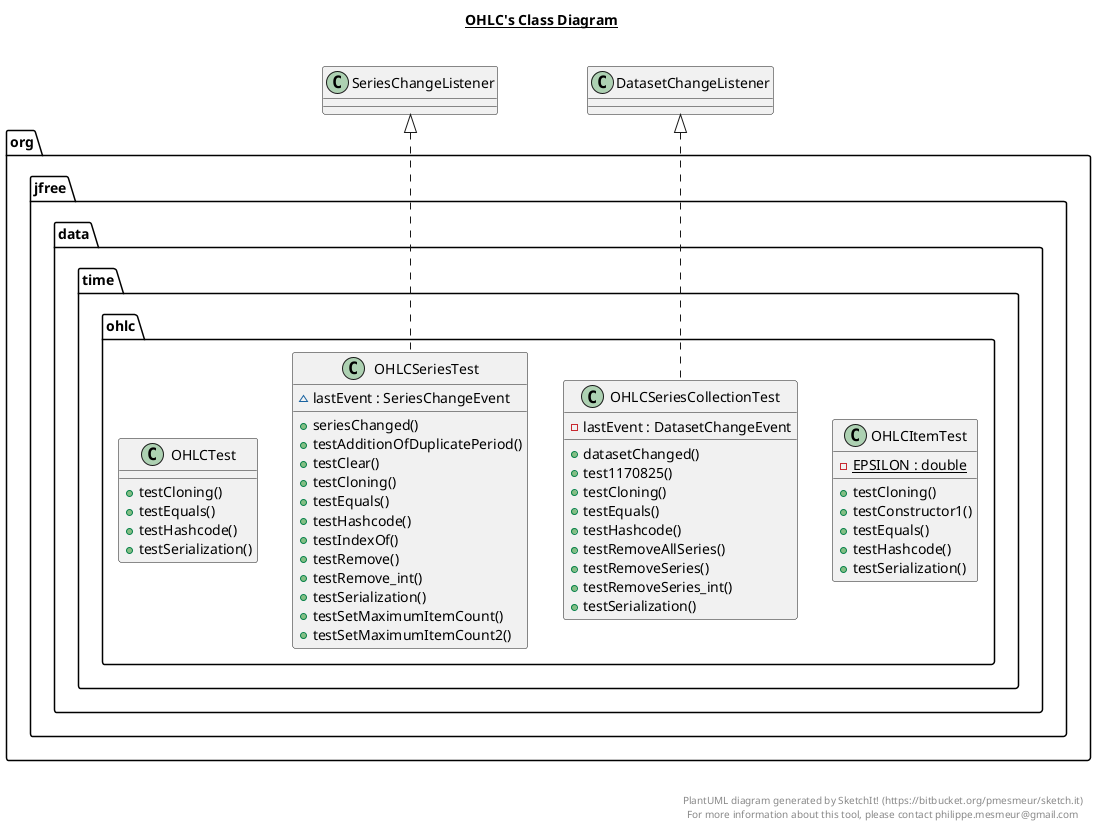 @startuml

title __OHLC's Class Diagram__\n

  namespace org.jfree.data {
    namespace time {
      namespace ohlc {
        class org.jfree.data.time.ohlc.OHLCItemTest {
            {static} - EPSILON : double
            + testCloning()
            + testConstructor1()
            + testEquals()
            + testHashcode()
            + testSerialization()
        }
      }
    }
  }
  

  namespace org.jfree.data {
    namespace time {
      namespace ohlc {
        class org.jfree.data.time.ohlc.OHLCSeriesCollectionTest {
            - lastEvent : DatasetChangeEvent
            + datasetChanged()
            + test1170825()
            + testCloning()
            + testEquals()
            + testHashcode()
            + testRemoveAllSeries()
            + testRemoveSeries()
            + testRemoveSeries_int()
            + testSerialization()
        }
      }
    }
  }
  

  namespace org.jfree.data {
    namespace time {
      namespace ohlc {
        class org.jfree.data.time.ohlc.OHLCSeriesTest {
            ~ lastEvent : SeriesChangeEvent
            + seriesChanged()
            + testAdditionOfDuplicatePeriod()
            + testClear()
            + testCloning()
            + testEquals()
            + testHashcode()
            + testIndexOf()
            + testRemove()
            + testRemove_int()
            + testSerialization()
            + testSetMaximumItemCount()
            + testSetMaximumItemCount2()
        }
      }
    }
  }
  

  namespace org.jfree.data {
    namespace time {
      namespace ohlc {
        class org.jfree.data.time.ohlc.OHLCTest {
            + testCloning()
            + testEquals()
            + testHashcode()
            + testSerialization()
        }
      }
    }
  }
  

  org.jfree.data.time.ohlc.OHLCSeriesCollectionTest .up.|> DatasetChangeListener
  org.jfree.data.time.ohlc.OHLCSeriesTest .up.|> SeriesChangeListener


right footer


PlantUML diagram generated by SketchIt! (https://bitbucket.org/pmesmeur/sketch.it)
For more information about this tool, please contact philippe.mesmeur@gmail.com
endfooter

@enduml
